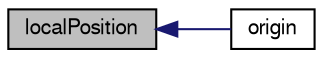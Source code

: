 digraph "localPosition"
{
  bgcolor="transparent";
  edge [fontname="FreeSans",fontsize="10",labelfontname="FreeSans",labelfontsize="10"];
  node [fontname="FreeSans",fontsize="10",shape=record];
  rankdir="LR";
  Node3050 [label="localPosition",height=0.2,width=0.4,color="black", fillcolor="grey75", style="filled", fontcolor="black"];
  Node3050 -> Node3051 [dir="back",color="midnightblue",fontsize="10",style="solid",fontname="FreeSans"];
  Node3051 [label="origin",height=0.2,width=0.4,color="black",URL="$a25010.html#a845412c810c955840b576c707e20bcb9",tooltip="Edit access to origin. "];
}
